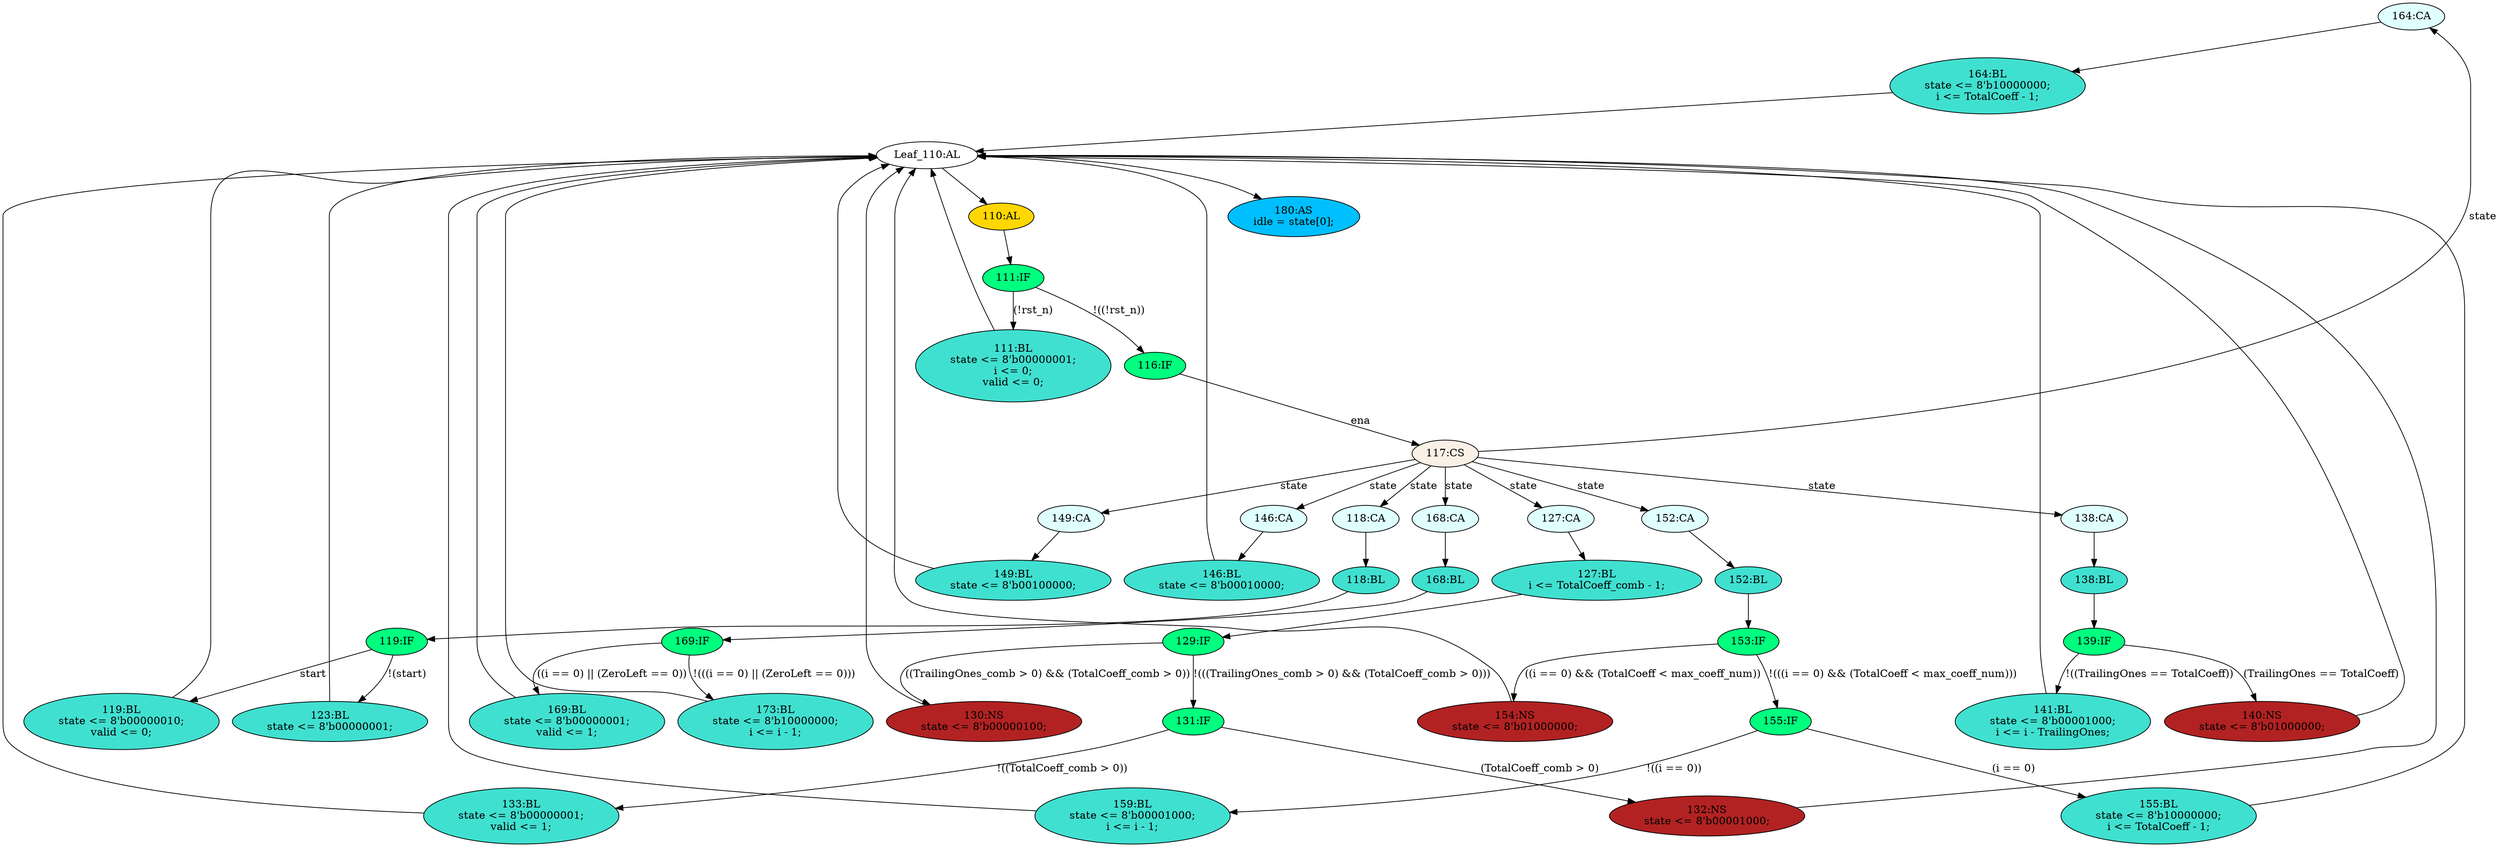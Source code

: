 strict digraph "compose( ,  )" {
	node [label="\N"];
	"164:CA"	 [ast="<pyverilog.vparser.ast.Case object at 0x7f4aede17ed0>",
		fillcolor=lightcyan,
		label="164:CA",
		statements="[]",
		style=filled,
		typ=Case];
	"164:BL"	 [ast="<pyverilog.vparser.ast.Block object at 0x7f4aede0b890>",
		fillcolor=turquoise,
		label="164:BL
state <= 8'b10000000;
i <= TotalCoeff - 1;",
		statements="[<pyverilog.vparser.ast.NonblockingSubstitution object at 0x7f4aede0b850>, <pyverilog.vparser.ast.NonblockingSubstitution object \
at 0x7f4aede0ba50>]",
		style=filled,
		typ=Block];
	"164:CA" -> "164:BL"	 [cond="[]",
		lineno=None];
	"133:BL"	 [ast="<pyverilog.vparser.ast.Block object at 0x7f4aeda34e10>",
		fillcolor=turquoise,
		label="133:BL
state <= 8'b00000001;
valid <= 1;",
		statements="[<pyverilog.vparser.ast.NonblockingSubstitution object at 0x7f4aeda34dd0>, <pyverilog.vparser.ast.NonblockingSubstitution object \
at 0x7f4aeda34f50>]",
		style=filled,
		typ=Block];
	"Leaf_110:AL"	 [def_var="['i', 'state', 'valid']",
		label="Leaf_110:AL"];
	"133:BL" -> "Leaf_110:AL"	 [cond="[]",
		lineno=None];
	"116:IF"	 [ast="<pyverilog.vparser.ast.IfStatement object at 0x7f4aee0f1a50>",
		fillcolor=springgreen,
		label="116:IF",
		statements="[]",
		style=filled,
		typ=IfStatement];
	"117:CS"	 [ast="<pyverilog.vparser.ast.CaseStatement object at 0x7f4aede0bad0>",
		fillcolor=linen,
		label="117:CS",
		statements="[]",
		style=filled,
		typ=CaseStatement];
	"116:IF" -> "117:CS"	 [cond="['ena']",
		label=ena,
		lineno=116];
	"146:CA"	 [ast="<pyverilog.vparser.ast.Case object at 0x7f4aede175d0>",
		fillcolor=lightcyan,
		label="146:CA",
		statements="[]",
		style=filled,
		typ=Case];
	"146:BL"	 [ast="<pyverilog.vparser.ast.Block object at 0x7f4aede17690>",
		fillcolor=turquoise,
		label="146:BL
state <= 8'b00010000;",
		statements="[<pyverilog.vparser.ast.NonblockingSubstitution object at 0x7f4aede176d0>]",
		style=filled,
		typ=Block];
	"146:CA" -> "146:BL"	 [cond="[]",
		lineno=None];
	"155:IF"	 [ast="<pyverilog.vparser.ast.IfStatement object at 0x7f4aede0b490>",
		fillcolor=springgreen,
		label="155:IF",
		statements="[]",
		style=filled,
		typ=IfStatement];
	"159:BL"	 [ast="<pyverilog.vparser.ast.Block object at 0x7f4aede0b590>",
		fillcolor=turquoise,
		label="159:BL
state <= 8'b00001000;
i <= i - 1;",
		statements="[<pyverilog.vparser.ast.NonblockingSubstitution object at 0x7f4aede0b5d0>, <pyverilog.vparser.ast.NonblockingSubstitution object \
at 0x7f4aede0b790>]",
		style=filled,
		typ=Block];
	"155:IF" -> "159:BL"	 [cond="['i']",
		label="!((i == 0))",
		lineno=155];
	"155:BL"	 [ast="<pyverilog.vparser.ast.Block object at 0x7f4aede0b250>",
		fillcolor=turquoise,
		label="155:BL
state <= 8'b10000000;
i <= TotalCoeff - 1;",
		statements="[<pyverilog.vparser.ast.NonblockingSubstitution object at 0x7f4aede0b210>, <pyverilog.vparser.ast.NonblockingSubstitution object \
at 0x7f4aede0b410>]",
		style=filled,
		typ=Block];
	"155:IF" -> "155:BL"	 [cond="['i']",
		label="(i == 0)",
		lineno=155];
	"152:BL"	 [ast="<pyverilog.vparser.ast.Block object at 0x7f4aede17ad0>",
		fillcolor=turquoise,
		label="152:BL",
		statements="[]",
		style=filled,
		typ=Block];
	"153:IF"	 [ast="<pyverilog.vparser.ast.IfStatement object at 0x7f4aede17e50>",
		fillcolor=springgreen,
		label="153:IF",
		statements="[]",
		style=filled,
		typ=IfStatement];
	"152:BL" -> "153:IF"	 [cond="[]",
		lineno=None];
	"119:BL"	 [ast="<pyverilog.vparser.ast.Block object at 0x7f4aee0f1e10>",
		fillcolor=turquoise,
		label="119:BL
state <= 8'b00000010;
valid <= 0;",
		statements="[<pyverilog.vparser.ast.NonblockingSubstitution object at 0x7f4aee0f1e50>, <pyverilog.vparser.ast.NonblockingSubstitution object \
at 0x7f4aee0f1f90>]",
		style=filled,
		typ=Block];
	"119:BL" -> "Leaf_110:AL"	 [cond="[]",
		lineno=None];
	"123:BL"	 [ast="<pyverilog.vparser.ast.Block object at 0x7f4aeda34050>",
		fillcolor=turquoise,
		label="123:BL
state <= 8'b00000001;",
		statements="[<pyverilog.vparser.ast.NonblockingSubstitution object at 0x7f4aeda34190>]",
		style=filled,
		typ=Block];
	"123:BL" -> "Leaf_110:AL"	 [cond="[]",
		lineno=None];
	"169:IF"	 [ast="<pyverilog.vparser.ast.IfStatement object at 0x7f4aede0e150>",
		fillcolor=springgreen,
		label="169:IF",
		statements="[]",
		style=filled,
		typ=IfStatement];
	"173:BL"	 [ast="<pyverilog.vparser.ast.Block object at 0x7f4aede0e250>",
		fillcolor=turquoise,
		label="173:BL
state <= 8'b10000000;
i <= i - 1;",
		statements="[<pyverilog.vparser.ast.NonblockingSubstitution object at 0x7f4aede0e290>, <pyverilog.vparser.ast.NonblockingSubstitution object \
at 0x7f4aede0e450>]",
		style=filled,
		typ=Block];
	"169:IF" -> "173:BL"	 [cond="['i', 'ZeroLeft']",
		label="!(((i == 0) || (ZeroLeft == 0)))",
		lineno=169];
	"169:BL"	 [ast="<pyverilog.vparser.ast.Block object at 0x7f4aede0bf50>",
		fillcolor=turquoise,
		label="169:BL
state <= 8'b00000001;
valid <= 1;",
		statements="[<pyverilog.vparser.ast.NonblockingSubstitution object at 0x7f4aede0bf10>, <pyverilog.vparser.ast.NonblockingSubstitution object \
at 0x7f4aede0e0d0>]",
		style=filled,
		typ=Block];
	"169:IF" -> "169:BL"	 [cond="['i', 'ZeroLeft']",
		label="((i == 0) || (ZeroLeft == 0))",
		lineno=169];
	"130:NS"	 [ast="<pyverilog.vparser.ast.NonblockingSubstitution object at 0x7f4aeda348d0>",
		fillcolor=firebrick,
		label="130:NS
state <= 8'b00000100;",
		statements="[<pyverilog.vparser.ast.NonblockingSubstitution object at 0x7f4aeda348d0>]",
		style=filled,
		typ=NonblockingSubstitution];
	"130:NS" -> "Leaf_110:AL"	 [cond="[]",
		lineno=None];
	"140:NS"	 [ast="<pyverilog.vparser.ast.NonblockingSubstitution object at 0x7f4aede171d0>",
		fillcolor=firebrick,
		label="140:NS
state <= 8'b01000000;",
		statements="[<pyverilog.vparser.ast.NonblockingSubstitution object at 0x7f4aede171d0>]",
		style=filled,
		typ=NonblockingSubstitution];
	"140:NS" -> "Leaf_110:AL"	 [cond="[]",
		lineno=None];
	"141:BL"	 [ast="<pyverilog.vparser.ast.Block object at 0x7f4aede17350>",
		fillcolor=turquoise,
		label="141:BL
state <= 8'b00001000;
i <= i - TrailingOnes;",
		statements="[<pyverilog.vparser.ast.NonblockingSubstitution object at 0x7f4aede17390>, <pyverilog.vparser.ast.NonblockingSubstitution object \
at 0x7f4aede17590>]",
		style=filled,
		typ=Block];
	"141:BL" -> "Leaf_110:AL"	 [cond="[]",
		lineno=None];
	"118:CA"	 [ast="<pyverilog.vparser.ast.Case object at 0x7f4aee0f1b90>",
		fillcolor=lightcyan,
		label="118:CA",
		statements="[]",
		style=filled,
		typ=Case];
	"118:BL"	 [ast="<pyverilog.vparser.ast.Block object at 0x7f4aee0f1bd0>",
		fillcolor=turquoise,
		label="118:BL",
		statements="[]",
		style=filled,
		typ=Block];
	"118:CA" -> "118:BL"	 [cond="[]",
		lineno=None];
	"159:BL" -> "Leaf_110:AL"	 [cond="[]",
		lineno=None];
	"127:CA"	 [ast="<pyverilog.vparser.ast.Case object at 0x7f4aeda34150>",
		fillcolor=lightcyan,
		label="127:CA",
		statements="[]",
		style=filled,
		typ=Case];
	"127:BL"	 [ast="<pyverilog.vparser.ast.Block object at 0x7f4aeda344d0>",
		fillcolor=turquoise,
		label="127:BL
i <= TotalCoeff_comb - 1;",
		statements="[<pyverilog.vparser.ast.NonblockingSubstitution object at 0x7f4aeda34450>]",
		style=filled,
		typ=Block];
	"127:CA" -> "127:BL"	 [cond="[]",
		lineno=None];
	"131:IF"	 [ast="<pyverilog.vparser.ast.IfStatement object at 0x7f4aeda34bd0>",
		fillcolor=springgreen,
		label="131:IF",
		statements="[]",
		style=filled,
		typ=IfStatement];
	"131:IF" -> "133:BL"	 [cond="['TotalCoeff_comb']",
		label="!((TotalCoeff_comb > 0))",
		lineno=131];
	"132:NS"	 [ast="<pyverilog.vparser.ast.NonblockingSubstitution object at 0x7f4aeda34c10>",
		fillcolor=firebrick,
		label="132:NS
state <= 8'b00001000;",
		statements="[<pyverilog.vparser.ast.NonblockingSubstitution object at 0x7f4aeda34c10>]",
		style=filled,
		typ=NonblockingSubstitution];
	"131:IF" -> "132:NS"	 [cond="['TotalCoeff_comb']",
		label="(TotalCoeff_comb > 0)",
		lineno=131];
	"111:BL"	 [ast="<pyverilog.vparser.ast.Block object at 0x7f4aee0f1750>",
		fillcolor=turquoise,
		label="111:BL
state <= 8'b00000001;
i <= 0;
valid <= 0;",
		statements="[<pyverilog.vparser.ast.NonblockingSubstitution object at 0x7f4aee0f1650>, <pyverilog.vparser.ast.NonblockingSubstitution object \
at 0x7f4aee0f1790>, <pyverilog.vparser.ast.NonblockingSubstitution object at 0x7f4aee0f18d0>]",
		style=filled,
		typ=Block];
	"111:BL" -> "Leaf_110:AL"	 [cond="[]",
		lineno=None];
	"138:CA"	 [ast="<pyverilog.vparser.ast.Case object at 0x7f4aeda34490>",
		fillcolor=lightcyan,
		label="138:CA",
		statements="[]",
		style=filled,
		typ=Case];
	"138:BL"	 [ast="<pyverilog.vparser.ast.Block object at 0x7f4aeda34910>",
		fillcolor=turquoise,
		label="138:BL",
		statements="[]",
		style=filled,
		typ=Block];
	"138:CA" -> "138:BL"	 [cond="[]",
		lineno=None];
	"119:IF"	 [ast="<pyverilog.vparser.ast.IfStatement object at 0x7f4aee0f1f50>",
		fillcolor=springgreen,
		label="119:IF",
		statements="[]",
		style=filled,
		typ=IfStatement];
	"119:IF" -> "119:BL"	 [cond="['start']",
		label=start,
		lineno=119];
	"119:IF" -> "123:BL"	 [cond="['start']",
		label="!(start)",
		lineno=119];
	"132:NS" -> "Leaf_110:AL"	 [cond="[]",
		lineno=None];
	"168:CA"	 [ast="<pyverilog.vparser.ast.Case object at 0x7f4aede0ba10>",
		fillcolor=lightcyan,
		label="168:CA",
		statements="[]",
		style=filled,
		typ=Case];
	"168:BL"	 [ast="<pyverilog.vparser.ast.Block object at 0x7f4aede0bb50>",
		fillcolor=turquoise,
		label="168:BL",
		statements="[]",
		style=filled,
		typ=Block];
	"168:CA" -> "168:BL"	 [cond="[]",
		lineno=None];
	"152:CA"	 [ast="<pyverilog.vparser.ast.Case object at 0x7f4aede17a50>",
		fillcolor=lightcyan,
		label="152:CA",
		statements="[]",
		style=filled,
		typ=Case];
	"152:CA" -> "152:BL"	 [cond="[]",
		lineno=None];
	"149:BL"	 [ast="<pyverilog.vparser.ast.Block object at 0x7f4aede17910>",
		fillcolor=turquoise,
		label="149:BL
state <= 8'b00100000;",
		statements="[<pyverilog.vparser.ast.NonblockingSubstitution object at 0x7f4aede17950>]",
		style=filled,
		typ=Block];
	"149:BL" -> "Leaf_110:AL"	 [cond="[]",
		lineno=None];
	"164:BL" -> "Leaf_110:AL"	 [cond="[]",
		lineno=None];
	"149:CA"	 [ast="<pyverilog.vparser.ast.Case object at 0x7f4aede177d0>",
		fillcolor=lightcyan,
		label="149:CA",
		statements="[]",
		style=filled,
		typ=Case];
	"149:CA" -> "149:BL"	 [cond="[]",
		lineno=None];
	"154:NS"	 [ast="<pyverilog.vparser.ast.NonblockingSubstitution object at 0x7f4aede17e90>",
		fillcolor=firebrick,
		label="154:NS
state <= 8'b01000000;",
		statements="[<pyverilog.vparser.ast.NonblockingSubstitution object at 0x7f4aede17e90>]",
		style=filled,
		typ=NonblockingSubstitution];
	"154:NS" -> "Leaf_110:AL"	 [cond="[]",
		lineno=None];
	"139:IF"	 [ast="<pyverilog.vparser.ast.IfStatement object at 0x7f4aede17190>",
		fillcolor=springgreen,
		label="139:IF",
		statements="[]",
		style=filled,
		typ=IfStatement];
	"139:IF" -> "140:NS"	 [cond="['TrailingOnes', 'TotalCoeff']",
		label="(TrailingOnes == TotalCoeff)",
		lineno=139];
	"139:IF" -> "141:BL"	 [cond="['TrailingOnes', 'TotalCoeff']",
		label="!((TrailingOnes == TotalCoeff))",
		lineno=139];
	"146:BL" -> "Leaf_110:AL"	 [cond="[]",
		lineno=None];
	"111:IF"	 [ast="<pyverilog.vparser.ast.IfStatement object at 0x7f4aee0f1950>",
		fillcolor=springgreen,
		label="111:IF",
		statements="[]",
		style=filled,
		typ=IfStatement];
	"111:IF" -> "116:IF"	 [cond="['rst_n']",
		label="!((!rst_n))",
		lineno=111];
	"111:IF" -> "111:BL"	 [cond="['rst_n']",
		label="(!rst_n)",
		lineno=111];
	"117:CS" -> "164:CA"	 [cond="['state']",
		label=state,
		lineno=117];
	"117:CS" -> "146:CA"	 [cond="['state']",
		label=state,
		lineno=117];
	"117:CS" -> "118:CA"	 [cond="['state']",
		label=state,
		lineno=117];
	"117:CS" -> "127:CA"	 [cond="['state']",
		label=state,
		lineno=117];
	"117:CS" -> "138:CA"	 [cond="['state']",
		label=state,
		lineno=117];
	"117:CS" -> "168:CA"	 [cond="['state']",
		label=state,
		lineno=117];
	"117:CS" -> "152:CA"	 [cond="['state']",
		label=state,
		lineno=117];
	"117:CS" -> "149:CA"	 [cond="['state']",
		label=state,
		lineno=117];
	"153:IF" -> "155:IF"	 [cond="['i', 'TotalCoeff', 'max_coeff_num']",
		label="!(((i == 0) && (TotalCoeff < max_coeff_num)))",
		lineno=153];
	"153:IF" -> "154:NS"	 [cond="['i', 'TotalCoeff', 'max_coeff_num']",
		label="((i == 0) && (TotalCoeff < max_coeff_num))",
		lineno=153];
	"155:BL" -> "Leaf_110:AL"	 [cond="[]",
		lineno=None];
	"110:AL"	 [ast="<pyverilog.vparser.ast.Always object at 0x7f4aee0f1490>",
		clk_sens=True,
		fillcolor=gold,
		label="110:AL",
		sens="['clk', 'rst_n']",
		statements="[]",
		style=filled,
		typ=Always,
		use_var="['rst_n', 'TotalCoeff_comb', 'ena', 'i', 'start', 'state', 'max_coeff_num', 'TrailingOnes_comb', 'TotalCoeff', 'ZeroLeft', 'TrailingOnes']"];
	"Leaf_110:AL" -> "110:AL";
	"180:AS"	 [ast="<pyverilog.vparser.ast.Assign object at 0x7f4aede0bd50>",
		def_var="['idle']",
		fillcolor=deepskyblue,
		label="180:AS
idle = state[0];",
		statements="[]",
		style=filled,
		typ=Assign,
		use_var="['state']"];
	"Leaf_110:AL" -> "180:AS";
	"118:BL" -> "119:IF"	 [cond="[]",
		lineno=None];
	"173:BL" -> "Leaf_110:AL"	 [cond="[]",
		lineno=None];
	"110:AL" -> "111:IF"	 [cond="[]",
		lineno=None];
	"169:BL" -> "Leaf_110:AL"	 [cond="[]",
		lineno=None];
	"138:BL" -> "139:IF"	 [cond="[]",
		lineno=None];
	"168:BL" -> "169:IF"	 [cond="[]",
		lineno=None];
	"129:IF"	 [ast="<pyverilog.vparser.ast.IfStatement object at 0x7f4aeda34890>",
		fillcolor=springgreen,
		label="129:IF",
		statements="[]",
		style=filled,
		typ=IfStatement];
	"127:BL" -> "129:IF"	 [cond="[]",
		lineno=None];
	"129:IF" -> "130:NS"	 [cond="['TrailingOnes_comb', 'TotalCoeff_comb']",
		label="((TrailingOnes_comb > 0) && (TotalCoeff_comb > 0))",
		lineno=129];
	"129:IF" -> "131:IF"	 [cond="['TrailingOnes_comb', 'TotalCoeff_comb']",
		label="!(((TrailingOnes_comb > 0) && (TotalCoeff_comb > 0)))",
		lineno=129];
}
